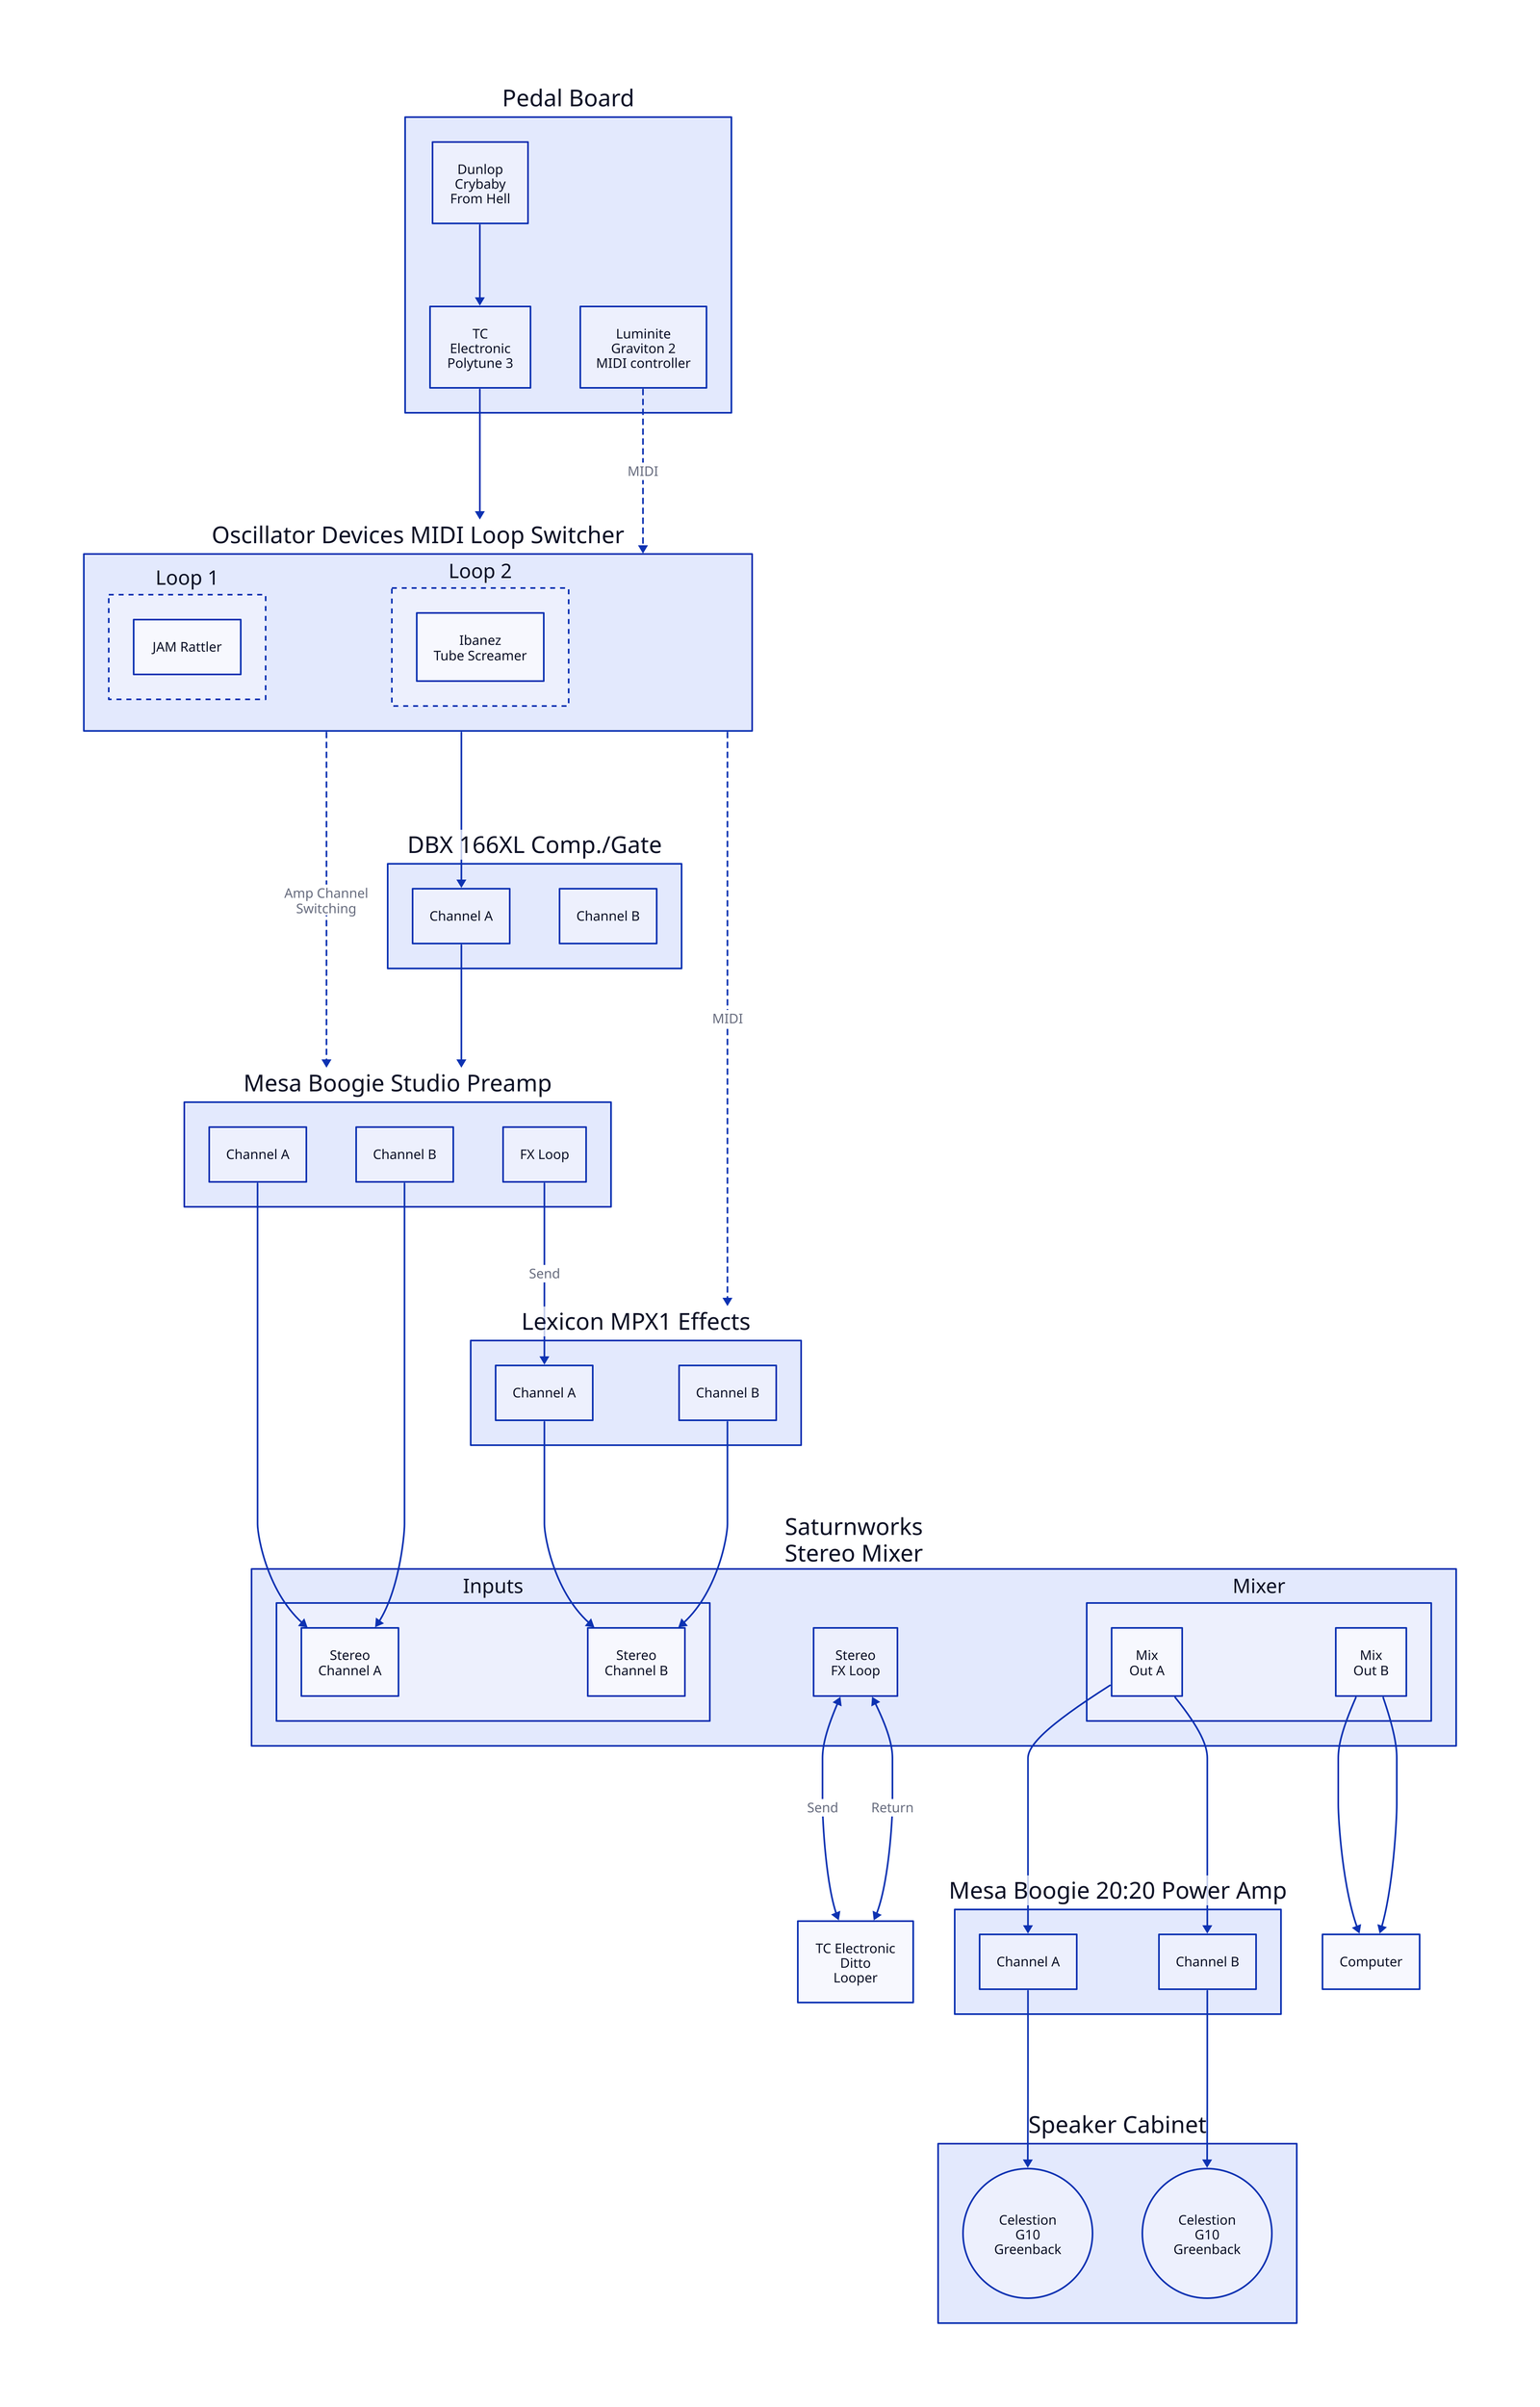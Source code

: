 pb: "Pedal Board" {
  cbfh: "Dunlop\nCrybaby\nFrom Hell" {}
  polytune3: "TC\nElectronic\nPolytune 3" {}
  mc: "Luminite\nGraviton 2\nMIDI controller" {}
  cbfh -> polytune3 
}

mls: "Oscillator Devices MIDI Loop Switcher" {
  1: "Loop 1" {
    style: {
      stroke-dash: 3
    }
    ts: "JAM Rattler" {}
  }
  2: "Loop 2" {
    style: {
      stroke-dash: 3
    }
    ts: "Ibanez\nTube Screamer" {}
  }
}
pb.polytune3 -> mls
pb.mc -> mls: "MIDI" {
  style: {
    stroke-dash: 3
  }
}

dbx166xl: "DBX 166XL Comp./Gate" {
  A: "Channel A" {}
  B: "Channel B" {}
}
mls -> dbx166xl.A

msp: "Mesa Boogie Studio Preamp" {
  A: "Channel A" {}
  B: "Channel B" {}
  Loop: "FX Loop" {}
}
mls -> msp: "Amp Channel\nSwitching" {
  style: {
    stroke-dash: 3
  }
}
dbx166xl.A -> msp

mixer: "Saturnworks\nStereo Mixer" {
  In: "Inputs" {
    A: "Stereo\nChannel A" {}
    B: "Stereo\nChannel B" {}
  }
  Loop: "Stereo\nFX Loop" {}
  Mix: "Mixer" {
    A: "Mix\nOut A" {}
    B: "Mix\nOut B" {}
  }
}
msp.A -> mixer.In.A
msp.B -> mixer.In.A

mpx1: "Lexicon MPX1 Effects" {
  A: "Channel A" {}
  B: "Channel B" {}
}
mls -> mpx1: "MIDI" {
  style: {
    stroke-dash: 3
  }
}
msp.Loop -> mpx1.A: "Send" {}
mpx1.A -> mixer.In.B
mpx1.B -> mixer.In.B

ditto: "TC Electronic\nDitto\nLooper" {}
mixer.Loop <-> ditto: "Send"
mixer.Loop <-> ditto: "Return"

m2020: "Mesa Boogie 20:20 Power Amp" {
  A: "Channel A" {}
  B: "Channel B" {}
}
mixer.Mix.A -> m2020.A
mixer.Mix.A -> m2020.B

cab: "Speaker Cabinet" {
  A: "Celestion\nG10\nGreenback" {
    shape: "circle"
  }
  B: "Celestion\nG10\nGreenback" {
    shape: "circle"
  }
}
m2020.A -> cab.A
m2020.B -> cab.B

computer: "Computer" {}
mixer.Mix.B -> computer
mixer.Mix.B -> computer
